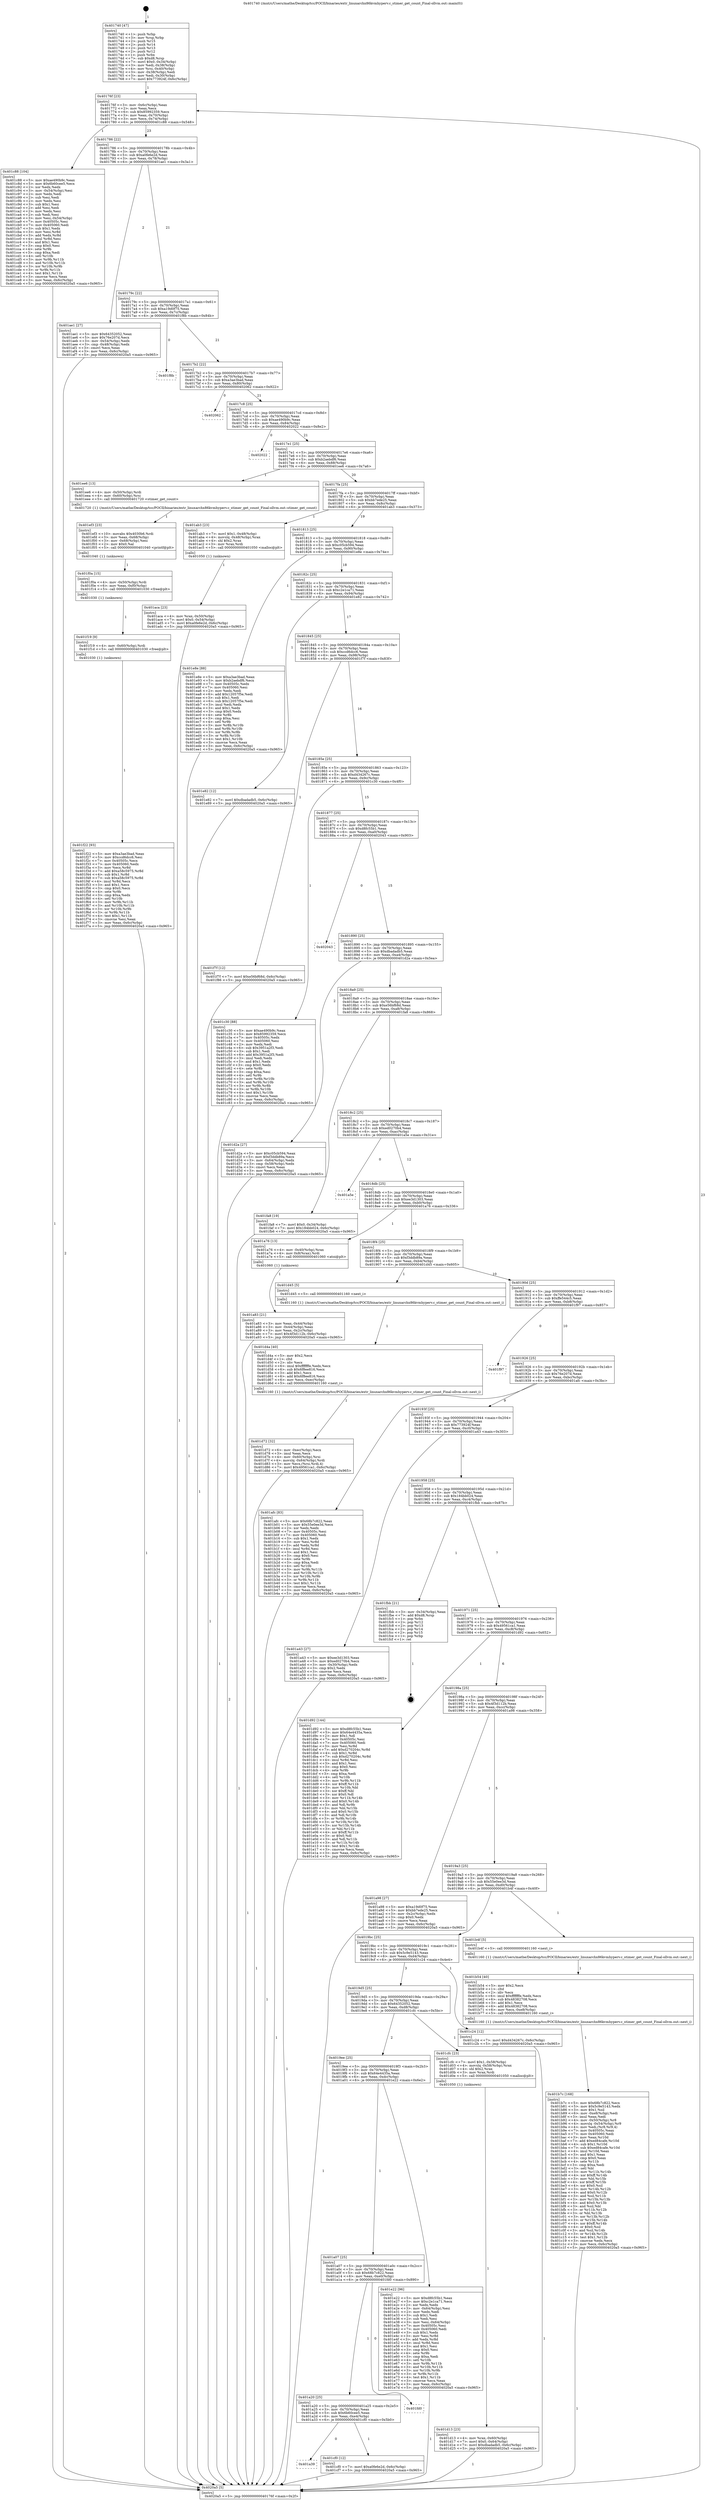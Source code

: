 digraph "0x401740" {
  label = "0x401740 (/mnt/c/Users/mathe/Desktop/tcc/POCII/binaries/extr_linuxarchx86kvmhyperv.c_stimer_get_count_Final-ollvm.out::main(0))"
  labelloc = "t"
  node[shape=record]

  Entry [label="",width=0.3,height=0.3,shape=circle,fillcolor=black,style=filled]
  "0x40176f" [label="{
     0x40176f [23]\l
     | [instrs]\l
     &nbsp;&nbsp;0x40176f \<+3\>: mov -0x6c(%rbp),%eax\l
     &nbsp;&nbsp;0x401772 \<+2\>: mov %eax,%ecx\l
     &nbsp;&nbsp;0x401774 \<+6\>: sub $0x85992359,%ecx\l
     &nbsp;&nbsp;0x40177a \<+3\>: mov %eax,-0x70(%rbp)\l
     &nbsp;&nbsp;0x40177d \<+3\>: mov %ecx,-0x74(%rbp)\l
     &nbsp;&nbsp;0x401780 \<+6\>: je 0000000000401c88 \<main+0x548\>\l
  }"]
  "0x401c88" [label="{
     0x401c88 [104]\l
     | [instrs]\l
     &nbsp;&nbsp;0x401c88 \<+5\>: mov $0xae490b9c,%eax\l
     &nbsp;&nbsp;0x401c8d \<+5\>: mov $0x6b60cee5,%ecx\l
     &nbsp;&nbsp;0x401c92 \<+2\>: xor %edx,%edx\l
     &nbsp;&nbsp;0x401c94 \<+3\>: mov -0x54(%rbp),%esi\l
     &nbsp;&nbsp;0x401c97 \<+2\>: mov %edx,%edi\l
     &nbsp;&nbsp;0x401c99 \<+2\>: sub %esi,%edi\l
     &nbsp;&nbsp;0x401c9b \<+2\>: mov %edx,%esi\l
     &nbsp;&nbsp;0x401c9d \<+3\>: sub $0x1,%esi\l
     &nbsp;&nbsp;0x401ca0 \<+2\>: add %esi,%edi\l
     &nbsp;&nbsp;0x401ca2 \<+2\>: mov %edx,%esi\l
     &nbsp;&nbsp;0x401ca4 \<+2\>: sub %edi,%esi\l
     &nbsp;&nbsp;0x401ca6 \<+3\>: mov %esi,-0x54(%rbp)\l
     &nbsp;&nbsp;0x401ca9 \<+7\>: mov 0x40505c,%esi\l
     &nbsp;&nbsp;0x401cb0 \<+7\>: mov 0x405060,%edi\l
     &nbsp;&nbsp;0x401cb7 \<+3\>: sub $0x1,%edx\l
     &nbsp;&nbsp;0x401cba \<+3\>: mov %esi,%r8d\l
     &nbsp;&nbsp;0x401cbd \<+3\>: add %edx,%r8d\l
     &nbsp;&nbsp;0x401cc0 \<+4\>: imul %r8d,%esi\l
     &nbsp;&nbsp;0x401cc4 \<+3\>: and $0x1,%esi\l
     &nbsp;&nbsp;0x401cc7 \<+3\>: cmp $0x0,%esi\l
     &nbsp;&nbsp;0x401cca \<+4\>: sete %r9b\l
     &nbsp;&nbsp;0x401cce \<+3\>: cmp $0xa,%edi\l
     &nbsp;&nbsp;0x401cd1 \<+4\>: setl %r10b\l
     &nbsp;&nbsp;0x401cd5 \<+3\>: mov %r9b,%r11b\l
     &nbsp;&nbsp;0x401cd8 \<+3\>: and %r10b,%r11b\l
     &nbsp;&nbsp;0x401cdb \<+3\>: xor %r10b,%r9b\l
     &nbsp;&nbsp;0x401cde \<+3\>: or %r9b,%r11b\l
     &nbsp;&nbsp;0x401ce1 \<+4\>: test $0x1,%r11b\l
     &nbsp;&nbsp;0x401ce5 \<+3\>: cmovne %ecx,%eax\l
     &nbsp;&nbsp;0x401ce8 \<+3\>: mov %eax,-0x6c(%rbp)\l
     &nbsp;&nbsp;0x401ceb \<+5\>: jmp 00000000004020a5 \<main+0x965\>\l
  }"]
  "0x401786" [label="{
     0x401786 [22]\l
     | [instrs]\l
     &nbsp;&nbsp;0x401786 \<+5\>: jmp 000000000040178b \<main+0x4b\>\l
     &nbsp;&nbsp;0x40178b \<+3\>: mov -0x70(%rbp),%eax\l
     &nbsp;&nbsp;0x40178e \<+5\>: sub $0xa0fe6e2d,%eax\l
     &nbsp;&nbsp;0x401793 \<+3\>: mov %eax,-0x78(%rbp)\l
     &nbsp;&nbsp;0x401796 \<+6\>: je 0000000000401ae1 \<main+0x3a1\>\l
  }"]
  Exit [label="",width=0.3,height=0.3,shape=circle,fillcolor=black,style=filled,peripheries=2]
  "0x401ae1" [label="{
     0x401ae1 [27]\l
     | [instrs]\l
     &nbsp;&nbsp;0x401ae1 \<+5\>: mov $0x64352052,%eax\l
     &nbsp;&nbsp;0x401ae6 \<+5\>: mov $0x76e207d,%ecx\l
     &nbsp;&nbsp;0x401aeb \<+3\>: mov -0x54(%rbp),%edx\l
     &nbsp;&nbsp;0x401aee \<+3\>: cmp -0x48(%rbp),%edx\l
     &nbsp;&nbsp;0x401af1 \<+3\>: cmovl %ecx,%eax\l
     &nbsp;&nbsp;0x401af4 \<+3\>: mov %eax,-0x6c(%rbp)\l
     &nbsp;&nbsp;0x401af7 \<+5\>: jmp 00000000004020a5 \<main+0x965\>\l
  }"]
  "0x40179c" [label="{
     0x40179c [22]\l
     | [instrs]\l
     &nbsp;&nbsp;0x40179c \<+5\>: jmp 00000000004017a1 \<main+0x61\>\l
     &nbsp;&nbsp;0x4017a1 \<+3\>: mov -0x70(%rbp),%eax\l
     &nbsp;&nbsp;0x4017a4 \<+5\>: sub $0xa19d0f75,%eax\l
     &nbsp;&nbsp;0x4017a9 \<+3\>: mov %eax,-0x7c(%rbp)\l
     &nbsp;&nbsp;0x4017ac \<+6\>: je 0000000000401f8b \<main+0x84b\>\l
  }"]
  "0x401f22" [label="{
     0x401f22 [93]\l
     | [instrs]\l
     &nbsp;&nbsp;0x401f22 \<+5\>: mov $0xa3ae3bad,%eax\l
     &nbsp;&nbsp;0x401f27 \<+5\>: mov $0xccd6dcc6,%esi\l
     &nbsp;&nbsp;0x401f2c \<+7\>: mov 0x40505c,%ecx\l
     &nbsp;&nbsp;0x401f33 \<+7\>: mov 0x405060,%edx\l
     &nbsp;&nbsp;0x401f3a \<+3\>: mov %ecx,%r8d\l
     &nbsp;&nbsp;0x401f3d \<+7\>: add $0xa58c5975,%r8d\l
     &nbsp;&nbsp;0x401f44 \<+4\>: sub $0x1,%r8d\l
     &nbsp;&nbsp;0x401f48 \<+7\>: sub $0xa58c5975,%r8d\l
     &nbsp;&nbsp;0x401f4f \<+4\>: imul %r8d,%ecx\l
     &nbsp;&nbsp;0x401f53 \<+3\>: and $0x1,%ecx\l
     &nbsp;&nbsp;0x401f56 \<+3\>: cmp $0x0,%ecx\l
     &nbsp;&nbsp;0x401f59 \<+4\>: sete %r9b\l
     &nbsp;&nbsp;0x401f5d \<+3\>: cmp $0xa,%edx\l
     &nbsp;&nbsp;0x401f60 \<+4\>: setl %r10b\l
     &nbsp;&nbsp;0x401f64 \<+3\>: mov %r9b,%r11b\l
     &nbsp;&nbsp;0x401f67 \<+3\>: and %r10b,%r11b\l
     &nbsp;&nbsp;0x401f6a \<+3\>: xor %r10b,%r9b\l
     &nbsp;&nbsp;0x401f6d \<+3\>: or %r9b,%r11b\l
     &nbsp;&nbsp;0x401f70 \<+4\>: test $0x1,%r11b\l
     &nbsp;&nbsp;0x401f74 \<+3\>: cmovne %esi,%eax\l
     &nbsp;&nbsp;0x401f77 \<+3\>: mov %eax,-0x6c(%rbp)\l
     &nbsp;&nbsp;0x401f7a \<+5\>: jmp 00000000004020a5 \<main+0x965\>\l
  }"]
  "0x401f8b" [label="{
     0x401f8b\l
  }", style=dashed]
  "0x4017b2" [label="{
     0x4017b2 [22]\l
     | [instrs]\l
     &nbsp;&nbsp;0x4017b2 \<+5\>: jmp 00000000004017b7 \<main+0x77\>\l
     &nbsp;&nbsp;0x4017b7 \<+3\>: mov -0x70(%rbp),%eax\l
     &nbsp;&nbsp;0x4017ba \<+5\>: sub $0xa3ae3bad,%eax\l
     &nbsp;&nbsp;0x4017bf \<+3\>: mov %eax,-0x80(%rbp)\l
     &nbsp;&nbsp;0x4017c2 \<+6\>: je 0000000000402062 \<main+0x922\>\l
  }"]
  "0x401f19" [label="{
     0x401f19 [9]\l
     | [instrs]\l
     &nbsp;&nbsp;0x401f19 \<+4\>: mov -0x60(%rbp),%rdi\l
     &nbsp;&nbsp;0x401f1d \<+5\>: call 0000000000401030 \<free@plt\>\l
     | [calls]\l
     &nbsp;&nbsp;0x401030 \{1\} (unknown)\l
  }"]
  "0x402062" [label="{
     0x402062\l
  }", style=dashed]
  "0x4017c8" [label="{
     0x4017c8 [25]\l
     | [instrs]\l
     &nbsp;&nbsp;0x4017c8 \<+5\>: jmp 00000000004017cd \<main+0x8d\>\l
     &nbsp;&nbsp;0x4017cd \<+3\>: mov -0x70(%rbp),%eax\l
     &nbsp;&nbsp;0x4017d0 \<+5\>: sub $0xae490b9c,%eax\l
     &nbsp;&nbsp;0x4017d5 \<+6\>: mov %eax,-0x84(%rbp)\l
     &nbsp;&nbsp;0x4017db \<+6\>: je 0000000000402022 \<main+0x8e2\>\l
  }"]
  "0x401f0a" [label="{
     0x401f0a [15]\l
     | [instrs]\l
     &nbsp;&nbsp;0x401f0a \<+4\>: mov -0x50(%rbp),%rdi\l
     &nbsp;&nbsp;0x401f0e \<+6\>: mov %eax,-0xf0(%rbp)\l
     &nbsp;&nbsp;0x401f14 \<+5\>: call 0000000000401030 \<free@plt\>\l
     | [calls]\l
     &nbsp;&nbsp;0x401030 \{1\} (unknown)\l
  }"]
  "0x402022" [label="{
     0x402022\l
  }", style=dashed]
  "0x4017e1" [label="{
     0x4017e1 [25]\l
     | [instrs]\l
     &nbsp;&nbsp;0x4017e1 \<+5\>: jmp 00000000004017e6 \<main+0xa6\>\l
     &nbsp;&nbsp;0x4017e6 \<+3\>: mov -0x70(%rbp),%eax\l
     &nbsp;&nbsp;0x4017e9 \<+5\>: sub $0xb2aebdf6,%eax\l
     &nbsp;&nbsp;0x4017ee \<+6\>: mov %eax,-0x88(%rbp)\l
     &nbsp;&nbsp;0x4017f4 \<+6\>: je 0000000000401ee6 \<main+0x7a6\>\l
  }"]
  "0x401ef3" [label="{
     0x401ef3 [23]\l
     | [instrs]\l
     &nbsp;&nbsp;0x401ef3 \<+10\>: movabs $0x4030b6,%rdi\l
     &nbsp;&nbsp;0x401efd \<+3\>: mov %eax,-0x68(%rbp)\l
     &nbsp;&nbsp;0x401f00 \<+3\>: mov -0x68(%rbp),%esi\l
     &nbsp;&nbsp;0x401f03 \<+2\>: mov $0x0,%al\l
     &nbsp;&nbsp;0x401f05 \<+5\>: call 0000000000401040 \<printf@plt\>\l
     | [calls]\l
     &nbsp;&nbsp;0x401040 \{1\} (unknown)\l
  }"]
  "0x401ee6" [label="{
     0x401ee6 [13]\l
     | [instrs]\l
     &nbsp;&nbsp;0x401ee6 \<+4\>: mov -0x50(%rbp),%rdi\l
     &nbsp;&nbsp;0x401eea \<+4\>: mov -0x60(%rbp),%rsi\l
     &nbsp;&nbsp;0x401eee \<+5\>: call 0000000000401720 \<stimer_get_count\>\l
     | [calls]\l
     &nbsp;&nbsp;0x401720 \{1\} (/mnt/c/Users/mathe/Desktop/tcc/POCII/binaries/extr_linuxarchx86kvmhyperv.c_stimer_get_count_Final-ollvm.out::stimer_get_count)\l
  }"]
  "0x4017fa" [label="{
     0x4017fa [25]\l
     | [instrs]\l
     &nbsp;&nbsp;0x4017fa \<+5\>: jmp 00000000004017ff \<main+0xbf\>\l
     &nbsp;&nbsp;0x4017ff \<+3\>: mov -0x70(%rbp),%eax\l
     &nbsp;&nbsp;0x401802 \<+5\>: sub $0xbb7ede25,%eax\l
     &nbsp;&nbsp;0x401807 \<+6\>: mov %eax,-0x8c(%rbp)\l
     &nbsp;&nbsp;0x40180d \<+6\>: je 0000000000401ab3 \<main+0x373\>\l
  }"]
  "0x401d72" [label="{
     0x401d72 [32]\l
     | [instrs]\l
     &nbsp;&nbsp;0x401d72 \<+6\>: mov -0xec(%rbp),%ecx\l
     &nbsp;&nbsp;0x401d78 \<+3\>: imul %eax,%ecx\l
     &nbsp;&nbsp;0x401d7b \<+4\>: mov -0x60(%rbp),%rsi\l
     &nbsp;&nbsp;0x401d7f \<+4\>: movslq -0x64(%rbp),%rdi\l
     &nbsp;&nbsp;0x401d83 \<+3\>: mov %ecx,(%rsi,%rdi,4)\l
     &nbsp;&nbsp;0x401d86 \<+7\>: movl $0x49561ca1,-0x6c(%rbp)\l
     &nbsp;&nbsp;0x401d8d \<+5\>: jmp 00000000004020a5 \<main+0x965\>\l
  }"]
  "0x401ab3" [label="{
     0x401ab3 [23]\l
     | [instrs]\l
     &nbsp;&nbsp;0x401ab3 \<+7\>: movl $0x1,-0x48(%rbp)\l
     &nbsp;&nbsp;0x401aba \<+4\>: movslq -0x48(%rbp),%rax\l
     &nbsp;&nbsp;0x401abe \<+4\>: shl $0x2,%rax\l
     &nbsp;&nbsp;0x401ac2 \<+3\>: mov %rax,%rdi\l
     &nbsp;&nbsp;0x401ac5 \<+5\>: call 0000000000401050 \<malloc@plt\>\l
     | [calls]\l
     &nbsp;&nbsp;0x401050 \{1\} (unknown)\l
  }"]
  "0x401813" [label="{
     0x401813 [25]\l
     | [instrs]\l
     &nbsp;&nbsp;0x401813 \<+5\>: jmp 0000000000401818 \<main+0xd8\>\l
     &nbsp;&nbsp;0x401818 \<+3\>: mov -0x70(%rbp),%eax\l
     &nbsp;&nbsp;0x40181b \<+5\>: sub $0xc05cb594,%eax\l
     &nbsp;&nbsp;0x401820 \<+6\>: mov %eax,-0x90(%rbp)\l
     &nbsp;&nbsp;0x401826 \<+6\>: je 0000000000401e8e \<main+0x74e\>\l
  }"]
  "0x401d4a" [label="{
     0x401d4a [40]\l
     | [instrs]\l
     &nbsp;&nbsp;0x401d4a \<+5\>: mov $0x2,%ecx\l
     &nbsp;&nbsp;0x401d4f \<+1\>: cltd\l
     &nbsp;&nbsp;0x401d50 \<+2\>: idiv %ecx\l
     &nbsp;&nbsp;0x401d52 \<+6\>: imul $0xfffffffe,%edx,%ecx\l
     &nbsp;&nbsp;0x401d58 \<+6\>: sub $0x6f8ee816,%ecx\l
     &nbsp;&nbsp;0x401d5e \<+3\>: add $0x1,%ecx\l
     &nbsp;&nbsp;0x401d61 \<+6\>: add $0x6f8ee816,%ecx\l
     &nbsp;&nbsp;0x401d67 \<+6\>: mov %ecx,-0xec(%rbp)\l
     &nbsp;&nbsp;0x401d6d \<+5\>: call 0000000000401160 \<next_i\>\l
     | [calls]\l
     &nbsp;&nbsp;0x401160 \{1\} (/mnt/c/Users/mathe/Desktop/tcc/POCII/binaries/extr_linuxarchx86kvmhyperv.c_stimer_get_count_Final-ollvm.out::next_i)\l
  }"]
  "0x401e8e" [label="{
     0x401e8e [88]\l
     | [instrs]\l
     &nbsp;&nbsp;0x401e8e \<+5\>: mov $0xa3ae3bad,%eax\l
     &nbsp;&nbsp;0x401e93 \<+5\>: mov $0xb2aebdf6,%ecx\l
     &nbsp;&nbsp;0x401e98 \<+7\>: mov 0x40505c,%edx\l
     &nbsp;&nbsp;0x401e9f \<+7\>: mov 0x405060,%esi\l
     &nbsp;&nbsp;0x401ea6 \<+2\>: mov %edx,%edi\l
     &nbsp;&nbsp;0x401ea8 \<+6\>: add $0x12057f5e,%edi\l
     &nbsp;&nbsp;0x401eae \<+3\>: sub $0x1,%edi\l
     &nbsp;&nbsp;0x401eb1 \<+6\>: sub $0x12057f5e,%edi\l
     &nbsp;&nbsp;0x401eb7 \<+3\>: imul %edi,%edx\l
     &nbsp;&nbsp;0x401eba \<+3\>: and $0x1,%edx\l
     &nbsp;&nbsp;0x401ebd \<+3\>: cmp $0x0,%edx\l
     &nbsp;&nbsp;0x401ec0 \<+4\>: sete %r8b\l
     &nbsp;&nbsp;0x401ec4 \<+3\>: cmp $0xa,%esi\l
     &nbsp;&nbsp;0x401ec7 \<+4\>: setl %r9b\l
     &nbsp;&nbsp;0x401ecb \<+3\>: mov %r8b,%r10b\l
     &nbsp;&nbsp;0x401ece \<+3\>: and %r9b,%r10b\l
     &nbsp;&nbsp;0x401ed1 \<+3\>: xor %r9b,%r8b\l
     &nbsp;&nbsp;0x401ed4 \<+3\>: or %r8b,%r10b\l
     &nbsp;&nbsp;0x401ed7 \<+4\>: test $0x1,%r10b\l
     &nbsp;&nbsp;0x401edb \<+3\>: cmovne %ecx,%eax\l
     &nbsp;&nbsp;0x401ede \<+3\>: mov %eax,-0x6c(%rbp)\l
     &nbsp;&nbsp;0x401ee1 \<+5\>: jmp 00000000004020a5 \<main+0x965\>\l
  }"]
  "0x40182c" [label="{
     0x40182c [25]\l
     | [instrs]\l
     &nbsp;&nbsp;0x40182c \<+5\>: jmp 0000000000401831 \<main+0xf1\>\l
     &nbsp;&nbsp;0x401831 \<+3\>: mov -0x70(%rbp),%eax\l
     &nbsp;&nbsp;0x401834 \<+5\>: sub $0xc2e1ca71,%eax\l
     &nbsp;&nbsp;0x401839 \<+6\>: mov %eax,-0x94(%rbp)\l
     &nbsp;&nbsp;0x40183f \<+6\>: je 0000000000401e82 \<main+0x742\>\l
  }"]
  "0x401d13" [label="{
     0x401d13 [23]\l
     | [instrs]\l
     &nbsp;&nbsp;0x401d13 \<+4\>: mov %rax,-0x60(%rbp)\l
     &nbsp;&nbsp;0x401d17 \<+7\>: movl $0x0,-0x64(%rbp)\l
     &nbsp;&nbsp;0x401d1e \<+7\>: movl $0xdbadadb5,-0x6c(%rbp)\l
     &nbsp;&nbsp;0x401d25 \<+5\>: jmp 00000000004020a5 \<main+0x965\>\l
  }"]
  "0x401e82" [label="{
     0x401e82 [12]\l
     | [instrs]\l
     &nbsp;&nbsp;0x401e82 \<+7\>: movl $0xdbadadb5,-0x6c(%rbp)\l
     &nbsp;&nbsp;0x401e89 \<+5\>: jmp 00000000004020a5 \<main+0x965\>\l
  }"]
  "0x401845" [label="{
     0x401845 [25]\l
     | [instrs]\l
     &nbsp;&nbsp;0x401845 \<+5\>: jmp 000000000040184a \<main+0x10a\>\l
     &nbsp;&nbsp;0x40184a \<+3\>: mov -0x70(%rbp),%eax\l
     &nbsp;&nbsp;0x40184d \<+5\>: sub $0xccd6dcc6,%eax\l
     &nbsp;&nbsp;0x401852 \<+6\>: mov %eax,-0x98(%rbp)\l
     &nbsp;&nbsp;0x401858 \<+6\>: je 0000000000401f7f \<main+0x83f\>\l
  }"]
  "0x401a39" [label="{
     0x401a39\l
  }", style=dashed]
  "0x401f7f" [label="{
     0x401f7f [12]\l
     | [instrs]\l
     &nbsp;&nbsp;0x401f7f \<+7\>: movl $0xe56bf68d,-0x6c(%rbp)\l
     &nbsp;&nbsp;0x401f86 \<+5\>: jmp 00000000004020a5 \<main+0x965\>\l
  }"]
  "0x40185e" [label="{
     0x40185e [25]\l
     | [instrs]\l
     &nbsp;&nbsp;0x40185e \<+5\>: jmp 0000000000401863 \<main+0x123\>\l
     &nbsp;&nbsp;0x401863 \<+3\>: mov -0x70(%rbp),%eax\l
     &nbsp;&nbsp;0x401866 \<+5\>: sub $0xd434267c,%eax\l
     &nbsp;&nbsp;0x40186b \<+6\>: mov %eax,-0x9c(%rbp)\l
     &nbsp;&nbsp;0x401871 \<+6\>: je 0000000000401c30 \<main+0x4f0\>\l
  }"]
  "0x401cf0" [label="{
     0x401cf0 [12]\l
     | [instrs]\l
     &nbsp;&nbsp;0x401cf0 \<+7\>: movl $0xa0fe6e2d,-0x6c(%rbp)\l
     &nbsp;&nbsp;0x401cf7 \<+5\>: jmp 00000000004020a5 \<main+0x965\>\l
  }"]
  "0x401c30" [label="{
     0x401c30 [88]\l
     | [instrs]\l
     &nbsp;&nbsp;0x401c30 \<+5\>: mov $0xae490b9c,%eax\l
     &nbsp;&nbsp;0x401c35 \<+5\>: mov $0x85992359,%ecx\l
     &nbsp;&nbsp;0x401c3a \<+7\>: mov 0x40505c,%edx\l
     &nbsp;&nbsp;0x401c41 \<+7\>: mov 0x405060,%esi\l
     &nbsp;&nbsp;0x401c48 \<+2\>: mov %edx,%edi\l
     &nbsp;&nbsp;0x401c4a \<+6\>: sub $0x3951a2f3,%edi\l
     &nbsp;&nbsp;0x401c50 \<+3\>: sub $0x1,%edi\l
     &nbsp;&nbsp;0x401c53 \<+6\>: add $0x3951a2f3,%edi\l
     &nbsp;&nbsp;0x401c59 \<+3\>: imul %edi,%edx\l
     &nbsp;&nbsp;0x401c5c \<+3\>: and $0x1,%edx\l
     &nbsp;&nbsp;0x401c5f \<+3\>: cmp $0x0,%edx\l
     &nbsp;&nbsp;0x401c62 \<+4\>: sete %r8b\l
     &nbsp;&nbsp;0x401c66 \<+3\>: cmp $0xa,%esi\l
     &nbsp;&nbsp;0x401c69 \<+4\>: setl %r9b\l
     &nbsp;&nbsp;0x401c6d \<+3\>: mov %r8b,%r10b\l
     &nbsp;&nbsp;0x401c70 \<+3\>: and %r9b,%r10b\l
     &nbsp;&nbsp;0x401c73 \<+3\>: xor %r9b,%r8b\l
     &nbsp;&nbsp;0x401c76 \<+3\>: or %r8b,%r10b\l
     &nbsp;&nbsp;0x401c79 \<+4\>: test $0x1,%r10b\l
     &nbsp;&nbsp;0x401c7d \<+3\>: cmovne %ecx,%eax\l
     &nbsp;&nbsp;0x401c80 \<+3\>: mov %eax,-0x6c(%rbp)\l
     &nbsp;&nbsp;0x401c83 \<+5\>: jmp 00000000004020a5 \<main+0x965\>\l
  }"]
  "0x401877" [label="{
     0x401877 [25]\l
     | [instrs]\l
     &nbsp;&nbsp;0x401877 \<+5\>: jmp 000000000040187c \<main+0x13c\>\l
     &nbsp;&nbsp;0x40187c \<+3\>: mov -0x70(%rbp),%eax\l
     &nbsp;&nbsp;0x40187f \<+5\>: sub $0xd8fc55b1,%eax\l
     &nbsp;&nbsp;0x401884 \<+6\>: mov %eax,-0xa0(%rbp)\l
     &nbsp;&nbsp;0x40188a \<+6\>: je 0000000000402043 \<main+0x903\>\l
  }"]
  "0x401a20" [label="{
     0x401a20 [25]\l
     | [instrs]\l
     &nbsp;&nbsp;0x401a20 \<+5\>: jmp 0000000000401a25 \<main+0x2e5\>\l
     &nbsp;&nbsp;0x401a25 \<+3\>: mov -0x70(%rbp),%eax\l
     &nbsp;&nbsp;0x401a28 \<+5\>: sub $0x6b60cee5,%eax\l
     &nbsp;&nbsp;0x401a2d \<+6\>: mov %eax,-0xe4(%rbp)\l
     &nbsp;&nbsp;0x401a33 \<+6\>: je 0000000000401cf0 \<main+0x5b0\>\l
  }"]
  "0x402043" [label="{
     0x402043\l
  }", style=dashed]
  "0x401890" [label="{
     0x401890 [25]\l
     | [instrs]\l
     &nbsp;&nbsp;0x401890 \<+5\>: jmp 0000000000401895 \<main+0x155\>\l
     &nbsp;&nbsp;0x401895 \<+3\>: mov -0x70(%rbp),%eax\l
     &nbsp;&nbsp;0x401898 \<+5\>: sub $0xdbadadb5,%eax\l
     &nbsp;&nbsp;0x40189d \<+6\>: mov %eax,-0xa4(%rbp)\l
     &nbsp;&nbsp;0x4018a3 \<+6\>: je 0000000000401d2a \<main+0x5ea\>\l
  }"]
  "0x401fd0" [label="{
     0x401fd0\l
  }", style=dashed]
  "0x401d2a" [label="{
     0x401d2a [27]\l
     | [instrs]\l
     &nbsp;&nbsp;0x401d2a \<+5\>: mov $0xc05cb594,%eax\l
     &nbsp;&nbsp;0x401d2f \<+5\>: mov $0xf3ddb89a,%ecx\l
     &nbsp;&nbsp;0x401d34 \<+3\>: mov -0x64(%rbp),%edx\l
     &nbsp;&nbsp;0x401d37 \<+3\>: cmp -0x58(%rbp),%edx\l
     &nbsp;&nbsp;0x401d3a \<+3\>: cmovl %ecx,%eax\l
     &nbsp;&nbsp;0x401d3d \<+3\>: mov %eax,-0x6c(%rbp)\l
     &nbsp;&nbsp;0x401d40 \<+5\>: jmp 00000000004020a5 \<main+0x965\>\l
  }"]
  "0x4018a9" [label="{
     0x4018a9 [25]\l
     | [instrs]\l
     &nbsp;&nbsp;0x4018a9 \<+5\>: jmp 00000000004018ae \<main+0x16e\>\l
     &nbsp;&nbsp;0x4018ae \<+3\>: mov -0x70(%rbp),%eax\l
     &nbsp;&nbsp;0x4018b1 \<+5\>: sub $0xe56bf68d,%eax\l
     &nbsp;&nbsp;0x4018b6 \<+6\>: mov %eax,-0xa8(%rbp)\l
     &nbsp;&nbsp;0x4018bc \<+6\>: je 0000000000401fa8 \<main+0x868\>\l
  }"]
  "0x401a07" [label="{
     0x401a07 [25]\l
     | [instrs]\l
     &nbsp;&nbsp;0x401a07 \<+5\>: jmp 0000000000401a0c \<main+0x2cc\>\l
     &nbsp;&nbsp;0x401a0c \<+3\>: mov -0x70(%rbp),%eax\l
     &nbsp;&nbsp;0x401a0f \<+5\>: sub $0x68b7c822,%eax\l
     &nbsp;&nbsp;0x401a14 \<+6\>: mov %eax,-0xe0(%rbp)\l
     &nbsp;&nbsp;0x401a1a \<+6\>: je 0000000000401fd0 \<main+0x890\>\l
  }"]
  "0x401fa8" [label="{
     0x401fa8 [19]\l
     | [instrs]\l
     &nbsp;&nbsp;0x401fa8 \<+7\>: movl $0x0,-0x34(%rbp)\l
     &nbsp;&nbsp;0x401faf \<+7\>: movl $0x184bb024,-0x6c(%rbp)\l
     &nbsp;&nbsp;0x401fb6 \<+5\>: jmp 00000000004020a5 \<main+0x965\>\l
  }"]
  "0x4018c2" [label="{
     0x4018c2 [25]\l
     | [instrs]\l
     &nbsp;&nbsp;0x4018c2 \<+5\>: jmp 00000000004018c7 \<main+0x187\>\l
     &nbsp;&nbsp;0x4018c7 \<+3\>: mov -0x70(%rbp),%eax\l
     &nbsp;&nbsp;0x4018ca \<+5\>: sub $0xed0270b4,%eax\l
     &nbsp;&nbsp;0x4018cf \<+6\>: mov %eax,-0xac(%rbp)\l
     &nbsp;&nbsp;0x4018d5 \<+6\>: je 0000000000401a5e \<main+0x31e\>\l
  }"]
  "0x401e22" [label="{
     0x401e22 [96]\l
     | [instrs]\l
     &nbsp;&nbsp;0x401e22 \<+5\>: mov $0xd8fc55b1,%eax\l
     &nbsp;&nbsp;0x401e27 \<+5\>: mov $0xc2e1ca71,%ecx\l
     &nbsp;&nbsp;0x401e2c \<+2\>: xor %edx,%edx\l
     &nbsp;&nbsp;0x401e2e \<+3\>: mov -0x64(%rbp),%esi\l
     &nbsp;&nbsp;0x401e31 \<+2\>: mov %edx,%edi\l
     &nbsp;&nbsp;0x401e33 \<+3\>: sub $0x1,%edi\l
     &nbsp;&nbsp;0x401e36 \<+2\>: sub %edi,%esi\l
     &nbsp;&nbsp;0x401e38 \<+3\>: mov %esi,-0x64(%rbp)\l
     &nbsp;&nbsp;0x401e3b \<+7\>: mov 0x40505c,%esi\l
     &nbsp;&nbsp;0x401e42 \<+7\>: mov 0x405060,%edi\l
     &nbsp;&nbsp;0x401e49 \<+3\>: sub $0x1,%edx\l
     &nbsp;&nbsp;0x401e4c \<+3\>: mov %esi,%r8d\l
     &nbsp;&nbsp;0x401e4f \<+3\>: add %edx,%r8d\l
     &nbsp;&nbsp;0x401e52 \<+4\>: imul %r8d,%esi\l
     &nbsp;&nbsp;0x401e56 \<+3\>: and $0x1,%esi\l
     &nbsp;&nbsp;0x401e59 \<+3\>: cmp $0x0,%esi\l
     &nbsp;&nbsp;0x401e5c \<+4\>: sete %r9b\l
     &nbsp;&nbsp;0x401e60 \<+3\>: cmp $0xa,%edi\l
     &nbsp;&nbsp;0x401e63 \<+4\>: setl %r10b\l
     &nbsp;&nbsp;0x401e67 \<+3\>: mov %r9b,%r11b\l
     &nbsp;&nbsp;0x401e6a \<+3\>: and %r10b,%r11b\l
     &nbsp;&nbsp;0x401e6d \<+3\>: xor %r10b,%r9b\l
     &nbsp;&nbsp;0x401e70 \<+3\>: or %r9b,%r11b\l
     &nbsp;&nbsp;0x401e73 \<+4\>: test $0x1,%r11b\l
     &nbsp;&nbsp;0x401e77 \<+3\>: cmovne %ecx,%eax\l
     &nbsp;&nbsp;0x401e7a \<+3\>: mov %eax,-0x6c(%rbp)\l
     &nbsp;&nbsp;0x401e7d \<+5\>: jmp 00000000004020a5 \<main+0x965\>\l
  }"]
  "0x401a5e" [label="{
     0x401a5e\l
  }", style=dashed]
  "0x4018db" [label="{
     0x4018db [25]\l
     | [instrs]\l
     &nbsp;&nbsp;0x4018db \<+5\>: jmp 00000000004018e0 \<main+0x1a0\>\l
     &nbsp;&nbsp;0x4018e0 \<+3\>: mov -0x70(%rbp),%eax\l
     &nbsp;&nbsp;0x4018e3 \<+5\>: sub $0xee3d1303,%eax\l
     &nbsp;&nbsp;0x4018e8 \<+6\>: mov %eax,-0xb0(%rbp)\l
     &nbsp;&nbsp;0x4018ee \<+6\>: je 0000000000401a76 \<main+0x336\>\l
  }"]
  "0x4019ee" [label="{
     0x4019ee [25]\l
     | [instrs]\l
     &nbsp;&nbsp;0x4019ee \<+5\>: jmp 00000000004019f3 \<main+0x2b3\>\l
     &nbsp;&nbsp;0x4019f3 \<+3\>: mov -0x70(%rbp),%eax\l
     &nbsp;&nbsp;0x4019f6 \<+5\>: sub $0x64e4435a,%eax\l
     &nbsp;&nbsp;0x4019fb \<+6\>: mov %eax,-0xdc(%rbp)\l
     &nbsp;&nbsp;0x401a01 \<+6\>: je 0000000000401e22 \<main+0x6e2\>\l
  }"]
  "0x401a76" [label="{
     0x401a76 [13]\l
     | [instrs]\l
     &nbsp;&nbsp;0x401a76 \<+4\>: mov -0x40(%rbp),%rax\l
     &nbsp;&nbsp;0x401a7a \<+4\>: mov 0x8(%rax),%rdi\l
     &nbsp;&nbsp;0x401a7e \<+5\>: call 0000000000401060 \<atoi@plt\>\l
     | [calls]\l
     &nbsp;&nbsp;0x401060 \{1\} (unknown)\l
  }"]
  "0x4018f4" [label="{
     0x4018f4 [25]\l
     | [instrs]\l
     &nbsp;&nbsp;0x4018f4 \<+5\>: jmp 00000000004018f9 \<main+0x1b9\>\l
     &nbsp;&nbsp;0x4018f9 \<+3\>: mov -0x70(%rbp),%eax\l
     &nbsp;&nbsp;0x4018fc \<+5\>: sub $0xf3ddb89a,%eax\l
     &nbsp;&nbsp;0x401901 \<+6\>: mov %eax,-0xb4(%rbp)\l
     &nbsp;&nbsp;0x401907 \<+6\>: je 0000000000401d45 \<main+0x605\>\l
  }"]
  "0x401cfc" [label="{
     0x401cfc [23]\l
     | [instrs]\l
     &nbsp;&nbsp;0x401cfc \<+7\>: movl $0x1,-0x58(%rbp)\l
     &nbsp;&nbsp;0x401d03 \<+4\>: movslq -0x58(%rbp),%rax\l
     &nbsp;&nbsp;0x401d07 \<+4\>: shl $0x2,%rax\l
     &nbsp;&nbsp;0x401d0b \<+3\>: mov %rax,%rdi\l
     &nbsp;&nbsp;0x401d0e \<+5\>: call 0000000000401050 \<malloc@plt\>\l
     | [calls]\l
     &nbsp;&nbsp;0x401050 \{1\} (unknown)\l
  }"]
  "0x401d45" [label="{
     0x401d45 [5]\l
     | [instrs]\l
     &nbsp;&nbsp;0x401d45 \<+5\>: call 0000000000401160 \<next_i\>\l
     | [calls]\l
     &nbsp;&nbsp;0x401160 \{1\} (/mnt/c/Users/mathe/Desktop/tcc/POCII/binaries/extr_linuxarchx86kvmhyperv.c_stimer_get_count_Final-ollvm.out::next_i)\l
  }"]
  "0x40190d" [label="{
     0x40190d [25]\l
     | [instrs]\l
     &nbsp;&nbsp;0x40190d \<+5\>: jmp 0000000000401912 \<main+0x1d2\>\l
     &nbsp;&nbsp;0x401912 \<+3\>: mov -0x70(%rbp),%eax\l
     &nbsp;&nbsp;0x401915 \<+5\>: sub $0xffe544c5,%eax\l
     &nbsp;&nbsp;0x40191a \<+6\>: mov %eax,-0xb8(%rbp)\l
     &nbsp;&nbsp;0x401920 \<+6\>: je 0000000000401f97 \<main+0x857\>\l
  }"]
  "0x4019d5" [label="{
     0x4019d5 [25]\l
     | [instrs]\l
     &nbsp;&nbsp;0x4019d5 \<+5\>: jmp 00000000004019da \<main+0x29a\>\l
     &nbsp;&nbsp;0x4019da \<+3\>: mov -0x70(%rbp),%eax\l
     &nbsp;&nbsp;0x4019dd \<+5\>: sub $0x64352052,%eax\l
     &nbsp;&nbsp;0x4019e2 \<+6\>: mov %eax,-0xd8(%rbp)\l
     &nbsp;&nbsp;0x4019e8 \<+6\>: je 0000000000401cfc \<main+0x5bc\>\l
  }"]
  "0x401f97" [label="{
     0x401f97\l
  }", style=dashed]
  "0x401926" [label="{
     0x401926 [25]\l
     | [instrs]\l
     &nbsp;&nbsp;0x401926 \<+5\>: jmp 000000000040192b \<main+0x1eb\>\l
     &nbsp;&nbsp;0x40192b \<+3\>: mov -0x70(%rbp),%eax\l
     &nbsp;&nbsp;0x40192e \<+5\>: sub $0x76e207d,%eax\l
     &nbsp;&nbsp;0x401933 \<+6\>: mov %eax,-0xbc(%rbp)\l
     &nbsp;&nbsp;0x401939 \<+6\>: je 0000000000401afc \<main+0x3bc\>\l
  }"]
  "0x401c24" [label="{
     0x401c24 [12]\l
     | [instrs]\l
     &nbsp;&nbsp;0x401c24 \<+7\>: movl $0xd434267c,-0x6c(%rbp)\l
     &nbsp;&nbsp;0x401c2b \<+5\>: jmp 00000000004020a5 \<main+0x965\>\l
  }"]
  "0x401afc" [label="{
     0x401afc [83]\l
     | [instrs]\l
     &nbsp;&nbsp;0x401afc \<+5\>: mov $0x68b7c822,%eax\l
     &nbsp;&nbsp;0x401b01 \<+5\>: mov $0x55e0ee3d,%ecx\l
     &nbsp;&nbsp;0x401b06 \<+2\>: xor %edx,%edx\l
     &nbsp;&nbsp;0x401b08 \<+7\>: mov 0x40505c,%esi\l
     &nbsp;&nbsp;0x401b0f \<+7\>: mov 0x405060,%edi\l
     &nbsp;&nbsp;0x401b16 \<+3\>: sub $0x1,%edx\l
     &nbsp;&nbsp;0x401b19 \<+3\>: mov %esi,%r8d\l
     &nbsp;&nbsp;0x401b1c \<+3\>: add %edx,%r8d\l
     &nbsp;&nbsp;0x401b1f \<+4\>: imul %r8d,%esi\l
     &nbsp;&nbsp;0x401b23 \<+3\>: and $0x1,%esi\l
     &nbsp;&nbsp;0x401b26 \<+3\>: cmp $0x0,%esi\l
     &nbsp;&nbsp;0x401b29 \<+4\>: sete %r9b\l
     &nbsp;&nbsp;0x401b2d \<+3\>: cmp $0xa,%edi\l
     &nbsp;&nbsp;0x401b30 \<+4\>: setl %r10b\l
     &nbsp;&nbsp;0x401b34 \<+3\>: mov %r9b,%r11b\l
     &nbsp;&nbsp;0x401b37 \<+3\>: and %r10b,%r11b\l
     &nbsp;&nbsp;0x401b3a \<+3\>: xor %r10b,%r9b\l
     &nbsp;&nbsp;0x401b3d \<+3\>: or %r9b,%r11b\l
     &nbsp;&nbsp;0x401b40 \<+4\>: test $0x1,%r11b\l
     &nbsp;&nbsp;0x401b44 \<+3\>: cmovne %ecx,%eax\l
     &nbsp;&nbsp;0x401b47 \<+3\>: mov %eax,-0x6c(%rbp)\l
     &nbsp;&nbsp;0x401b4a \<+5\>: jmp 00000000004020a5 \<main+0x965\>\l
  }"]
  "0x40193f" [label="{
     0x40193f [25]\l
     | [instrs]\l
     &nbsp;&nbsp;0x40193f \<+5\>: jmp 0000000000401944 \<main+0x204\>\l
     &nbsp;&nbsp;0x401944 \<+3\>: mov -0x70(%rbp),%eax\l
     &nbsp;&nbsp;0x401947 \<+5\>: sub $0x773924f,%eax\l
     &nbsp;&nbsp;0x40194c \<+6\>: mov %eax,-0xc0(%rbp)\l
     &nbsp;&nbsp;0x401952 \<+6\>: je 0000000000401a43 \<main+0x303\>\l
  }"]
  "0x401b7c" [label="{
     0x401b7c [168]\l
     | [instrs]\l
     &nbsp;&nbsp;0x401b7c \<+5\>: mov $0x68b7c822,%ecx\l
     &nbsp;&nbsp;0x401b81 \<+5\>: mov $0x5c9e5143,%edx\l
     &nbsp;&nbsp;0x401b86 \<+3\>: mov $0x1,%sil\l
     &nbsp;&nbsp;0x401b89 \<+6\>: mov -0xe8(%rbp),%edi\l
     &nbsp;&nbsp;0x401b8f \<+3\>: imul %eax,%edi\l
     &nbsp;&nbsp;0x401b92 \<+4\>: mov -0x50(%rbp),%r8\l
     &nbsp;&nbsp;0x401b96 \<+4\>: movslq -0x54(%rbp),%r9\l
     &nbsp;&nbsp;0x401b9a \<+4\>: mov %edi,(%r8,%r9,4)\l
     &nbsp;&nbsp;0x401b9e \<+7\>: mov 0x40505c,%eax\l
     &nbsp;&nbsp;0x401ba5 \<+7\>: mov 0x405060,%edi\l
     &nbsp;&nbsp;0x401bac \<+3\>: mov %eax,%r10d\l
     &nbsp;&nbsp;0x401baf \<+7\>: add $0xed84cafe,%r10d\l
     &nbsp;&nbsp;0x401bb6 \<+4\>: sub $0x1,%r10d\l
     &nbsp;&nbsp;0x401bba \<+7\>: sub $0xed84cafe,%r10d\l
     &nbsp;&nbsp;0x401bc1 \<+4\>: imul %r10d,%eax\l
     &nbsp;&nbsp;0x401bc5 \<+3\>: and $0x1,%eax\l
     &nbsp;&nbsp;0x401bc8 \<+3\>: cmp $0x0,%eax\l
     &nbsp;&nbsp;0x401bcb \<+4\>: sete %r11b\l
     &nbsp;&nbsp;0x401bcf \<+3\>: cmp $0xa,%edi\l
     &nbsp;&nbsp;0x401bd2 \<+3\>: setl %bl\l
     &nbsp;&nbsp;0x401bd5 \<+3\>: mov %r11b,%r14b\l
     &nbsp;&nbsp;0x401bd8 \<+4\>: xor $0xff,%r14b\l
     &nbsp;&nbsp;0x401bdc \<+3\>: mov %bl,%r15b\l
     &nbsp;&nbsp;0x401bdf \<+4\>: xor $0xff,%r15b\l
     &nbsp;&nbsp;0x401be3 \<+4\>: xor $0x0,%sil\l
     &nbsp;&nbsp;0x401be7 \<+3\>: mov %r14b,%r12b\l
     &nbsp;&nbsp;0x401bea \<+4\>: and $0x0,%r12b\l
     &nbsp;&nbsp;0x401bee \<+3\>: and %sil,%r11b\l
     &nbsp;&nbsp;0x401bf1 \<+3\>: mov %r15b,%r13b\l
     &nbsp;&nbsp;0x401bf4 \<+4\>: and $0x0,%r13b\l
     &nbsp;&nbsp;0x401bf8 \<+3\>: and %sil,%bl\l
     &nbsp;&nbsp;0x401bfb \<+3\>: or %r11b,%r12b\l
     &nbsp;&nbsp;0x401bfe \<+3\>: or %bl,%r13b\l
     &nbsp;&nbsp;0x401c01 \<+3\>: xor %r13b,%r12b\l
     &nbsp;&nbsp;0x401c04 \<+3\>: or %r15b,%r14b\l
     &nbsp;&nbsp;0x401c07 \<+4\>: xor $0xff,%r14b\l
     &nbsp;&nbsp;0x401c0b \<+4\>: or $0x0,%sil\l
     &nbsp;&nbsp;0x401c0f \<+3\>: and %sil,%r14b\l
     &nbsp;&nbsp;0x401c12 \<+3\>: or %r14b,%r12b\l
     &nbsp;&nbsp;0x401c15 \<+4\>: test $0x1,%r12b\l
     &nbsp;&nbsp;0x401c19 \<+3\>: cmovne %edx,%ecx\l
     &nbsp;&nbsp;0x401c1c \<+3\>: mov %ecx,-0x6c(%rbp)\l
     &nbsp;&nbsp;0x401c1f \<+5\>: jmp 00000000004020a5 \<main+0x965\>\l
  }"]
  "0x401a43" [label="{
     0x401a43 [27]\l
     | [instrs]\l
     &nbsp;&nbsp;0x401a43 \<+5\>: mov $0xee3d1303,%eax\l
     &nbsp;&nbsp;0x401a48 \<+5\>: mov $0xed0270b4,%ecx\l
     &nbsp;&nbsp;0x401a4d \<+3\>: mov -0x30(%rbp),%edx\l
     &nbsp;&nbsp;0x401a50 \<+3\>: cmp $0x2,%edx\l
     &nbsp;&nbsp;0x401a53 \<+3\>: cmovne %ecx,%eax\l
     &nbsp;&nbsp;0x401a56 \<+3\>: mov %eax,-0x6c(%rbp)\l
     &nbsp;&nbsp;0x401a59 \<+5\>: jmp 00000000004020a5 \<main+0x965\>\l
  }"]
  "0x401958" [label="{
     0x401958 [25]\l
     | [instrs]\l
     &nbsp;&nbsp;0x401958 \<+5\>: jmp 000000000040195d \<main+0x21d\>\l
     &nbsp;&nbsp;0x40195d \<+3\>: mov -0x70(%rbp),%eax\l
     &nbsp;&nbsp;0x401960 \<+5\>: sub $0x184bb024,%eax\l
     &nbsp;&nbsp;0x401965 \<+6\>: mov %eax,-0xc4(%rbp)\l
     &nbsp;&nbsp;0x40196b \<+6\>: je 0000000000401fbb \<main+0x87b\>\l
  }"]
  "0x4020a5" [label="{
     0x4020a5 [5]\l
     | [instrs]\l
     &nbsp;&nbsp;0x4020a5 \<+5\>: jmp 000000000040176f \<main+0x2f\>\l
  }"]
  "0x401740" [label="{
     0x401740 [47]\l
     | [instrs]\l
     &nbsp;&nbsp;0x401740 \<+1\>: push %rbp\l
     &nbsp;&nbsp;0x401741 \<+3\>: mov %rsp,%rbp\l
     &nbsp;&nbsp;0x401744 \<+2\>: push %r15\l
     &nbsp;&nbsp;0x401746 \<+2\>: push %r14\l
     &nbsp;&nbsp;0x401748 \<+2\>: push %r13\l
     &nbsp;&nbsp;0x40174a \<+2\>: push %r12\l
     &nbsp;&nbsp;0x40174c \<+1\>: push %rbx\l
     &nbsp;&nbsp;0x40174d \<+7\>: sub $0xd8,%rsp\l
     &nbsp;&nbsp;0x401754 \<+7\>: movl $0x0,-0x34(%rbp)\l
     &nbsp;&nbsp;0x40175b \<+3\>: mov %edi,-0x38(%rbp)\l
     &nbsp;&nbsp;0x40175e \<+4\>: mov %rsi,-0x40(%rbp)\l
     &nbsp;&nbsp;0x401762 \<+3\>: mov -0x38(%rbp),%edi\l
     &nbsp;&nbsp;0x401765 \<+3\>: mov %edi,-0x30(%rbp)\l
     &nbsp;&nbsp;0x401768 \<+7\>: movl $0x773924f,-0x6c(%rbp)\l
  }"]
  "0x401a83" [label="{
     0x401a83 [21]\l
     | [instrs]\l
     &nbsp;&nbsp;0x401a83 \<+3\>: mov %eax,-0x44(%rbp)\l
     &nbsp;&nbsp;0x401a86 \<+3\>: mov -0x44(%rbp),%eax\l
     &nbsp;&nbsp;0x401a89 \<+3\>: mov %eax,-0x2c(%rbp)\l
     &nbsp;&nbsp;0x401a8c \<+7\>: movl $0x4f3d112b,-0x6c(%rbp)\l
     &nbsp;&nbsp;0x401a93 \<+5\>: jmp 00000000004020a5 \<main+0x965\>\l
  }"]
  "0x401b54" [label="{
     0x401b54 [40]\l
     | [instrs]\l
     &nbsp;&nbsp;0x401b54 \<+5\>: mov $0x2,%ecx\l
     &nbsp;&nbsp;0x401b59 \<+1\>: cltd\l
     &nbsp;&nbsp;0x401b5a \<+2\>: idiv %ecx\l
     &nbsp;&nbsp;0x401b5c \<+6\>: imul $0xfffffffe,%edx,%ecx\l
     &nbsp;&nbsp;0x401b62 \<+6\>: sub $0x48382708,%ecx\l
     &nbsp;&nbsp;0x401b68 \<+3\>: add $0x1,%ecx\l
     &nbsp;&nbsp;0x401b6b \<+6\>: add $0x48382708,%ecx\l
     &nbsp;&nbsp;0x401b71 \<+6\>: mov %ecx,-0xe8(%rbp)\l
     &nbsp;&nbsp;0x401b77 \<+5\>: call 0000000000401160 \<next_i\>\l
     | [calls]\l
     &nbsp;&nbsp;0x401160 \{1\} (/mnt/c/Users/mathe/Desktop/tcc/POCII/binaries/extr_linuxarchx86kvmhyperv.c_stimer_get_count_Final-ollvm.out::next_i)\l
  }"]
  "0x401fbb" [label="{
     0x401fbb [21]\l
     | [instrs]\l
     &nbsp;&nbsp;0x401fbb \<+3\>: mov -0x34(%rbp),%eax\l
     &nbsp;&nbsp;0x401fbe \<+7\>: add $0xd8,%rsp\l
     &nbsp;&nbsp;0x401fc5 \<+1\>: pop %rbx\l
     &nbsp;&nbsp;0x401fc6 \<+2\>: pop %r12\l
     &nbsp;&nbsp;0x401fc8 \<+2\>: pop %r13\l
     &nbsp;&nbsp;0x401fca \<+2\>: pop %r14\l
     &nbsp;&nbsp;0x401fcc \<+2\>: pop %r15\l
     &nbsp;&nbsp;0x401fce \<+1\>: pop %rbp\l
     &nbsp;&nbsp;0x401fcf \<+1\>: ret\l
  }"]
  "0x401971" [label="{
     0x401971 [25]\l
     | [instrs]\l
     &nbsp;&nbsp;0x401971 \<+5\>: jmp 0000000000401976 \<main+0x236\>\l
     &nbsp;&nbsp;0x401976 \<+3\>: mov -0x70(%rbp),%eax\l
     &nbsp;&nbsp;0x401979 \<+5\>: sub $0x49561ca1,%eax\l
     &nbsp;&nbsp;0x40197e \<+6\>: mov %eax,-0xc8(%rbp)\l
     &nbsp;&nbsp;0x401984 \<+6\>: je 0000000000401d92 \<main+0x652\>\l
  }"]
  "0x4019bc" [label="{
     0x4019bc [25]\l
     | [instrs]\l
     &nbsp;&nbsp;0x4019bc \<+5\>: jmp 00000000004019c1 \<main+0x281\>\l
     &nbsp;&nbsp;0x4019c1 \<+3\>: mov -0x70(%rbp),%eax\l
     &nbsp;&nbsp;0x4019c4 \<+5\>: sub $0x5c9e5143,%eax\l
     &nbsp;&nbsp;0x4019c9 \<+6\>: mov %eax,-0xd4(%rbp)\l
     &nbsp;&nbsp;0x4019cf \<+6\>: je 0000000000401c24 \<main+0x4e4\>\l
  }"]
  "0x401d92" [label="{
     0x401d92 [144]\l
     | [instrs]\l
     &nbsp;&nbsp;0x401d92 \<+5\>: mov $0xd8fc55b1,%eax\l
     &nbsp;&nbsp;0x401d97 \<+5\>: mov $0x64e4435a,%ecx\l
     &nbsp;&nbsp;0x401d9c \<+2\>: mov $0x1,%dl\l
     &nbsp;&nbsp;0x401d9e \<+7\>: mov 0x40505c,%esi\l
     &nbsp;&nbsp;0x401da5 \<+7\>: mov 0x405060,%edi\l
     &nbsp;&nbsp;0x401dac \<+3\>: mov %esi,%r8d\l
     &nbsp;&nbsp;0x401daf \<+7\>: add $0xd270204c,%r8d\l
     &nbsp;&nbsp;0x401db6 \<+4\>: sub $0x1,%r8d\l
     &nbsp;&nbsp;0x401dba \<+7\>: sub $0xd270204c,%r8d\l
     &nbsp;&nbsp;0x401dc1 \<+4\>: imul %r8d,%esi\l
     &nbsp;&nbsp;0x401dc5 \<+3\>: and $0x1,%esi\l
     &nbsp;&nbsp;0x401dc8 \<+3\>: cmp $0x0,%esi\l
     &nbsp;&nbsp;0x401dcb \<+4\>: sete %r9b\l
     &nbsp;&nbsp;0x401dcf \<+3\>: cmp $0xa,%edi\l
     &nbsp;&nbsp;0x401dd2 \<+4\>: setl %r10b\l
     &nbsp;&nbsp;0x401dd6 \<+3\>: mov %r9b,%r11b\l
     &nbsp;&nbsp;0x401dd9 \<+4\>: xor $0xff,%r11b\l
     &nbsp;&nbsp;0x401ddd \<+3\>: mov %r10b,%bl\l
     &nbsp;&nbsp;0x401de0 \<+3\>: xor $0xff,%bl\l
     &nbsp;&nbsp;0x401de3 \<+3\>: xor $0x0,%dl\l
     &nbsp;&nbsp;0x401de6 \<+3\>: mov %r11b,%r14b\l
     &nbsp;&nbsp;0x401de9 \<+4\>: and $0x0,%r14b\l
     &nbsp;&nbsp;0x401ded \<+3\>: and %dl,%r9b\l
     &nbsp;&nbsp;0x401df0 \<+3\>: mov %bl,%r15b\l
     &nbsp;&nbsp;0x401df3 \<+4\>: and $0x0,%r15b\l
     &nbsp;&nbsp;0x401df7 \<+3\>: and %dl,%r10b\l
     &nbsp;&nbsp;0x401dfa \<+3\>: or %r9b,%r14b\l
     &nbsp;&nbsp;0x401dfd \<+3\>: or %r10b,%r15b\l
     &nbsp;&nbsp;0x401e00 \<+3\>: xor %r15b,%r14b\l
     &nbsp;&nbsp;0x401e03 \<+3\>: or %bl,%r11b\l
     &nbsp;&nbsp;0x401e06 \<+4\>: xor $0xff,%r11b\l
     &nbsp;&nbsp;0x401e0a \<+3\>: or $0x0,%dl\l
     &nbsp;&nbsp;0x401e0d \<+3\>: and %dl,%r11b\l
     &nbsp;&nbsp;0x401e10 \<+3\>: or %r11b,%r14b\l
     &nbsp;&nbsp;0x401e13 \<+4\>: test $0x1,%r14b\l
     &nbsp;&nbsp;0x401e17 \<+3\>: cmovne %ecx,%eax\l
     &nbsp;&nbsp;0x401e1a \<+3\>: mov %eax,-0x6c(%rbp)\l
     &nbsp;&nbsp;0x401e1d \<+5\>: jmp 00000000004020a5 \<main+0x965\>\l
  }"]
  "0x40198a" [label="{
     0x40198a [25]\l
     | [instrs]\l
     &nbsp;&nbsp;0x40198a \<+5\>: jmp 000000000040198f \<main+0x24f\>\l
     &nbsp;&nbsp;0x40198f \<+3\>: mov -0x70(%rbp),%eax\l
     &nbsp;&nbsp;0x401992 \<+5\>: sub $0x4f3d112b,%eax\l
     &nbsp;&nbsp;0x401997 \<+6\>: mov %eax,-0xcc(%rbp)\l
     &nbsp;&nbsp;0x40199d \<+6\>: je 0000000000401a98 \<main+0x358\>\l
  }"]
  "0x401b4f" [label="{
     0x401b4f [5]\l
     | [instrs]\l
     &nbsp;&nbsp;0x401b4f \<+5\>: call 0000000000401160 \<next_i\>\l
     | [calls]\l
     &nbsp;&nbsp;0x401160 \{1\} (/mnt/c/Users/mathe/Desktop/tcc/POCII/binaries/extr_linuxarchx86kvmhyperv.c_stimer_get_count_Final-ollvm.out::next_i)\l
  }"]
  "0x401a98" [label="{
     0x401a98 [27]\l
     | [instrs]\l
     &nbsp;&nbsp;0x401a98 \<+5\>: mov $0xa19d0f75,%eax\l
     &nbsp;&nbsp;0x401a9d \<+5\>: mov $0xbb7ede25,%ecx\l
     &nbsp;&nbsp;0x401aa2 \<+3\>: mov -0x2c(%rbp),%edx\l
     &nbsp;&nbsp;0x401aa5 \<+3\>: cmp $0x0,%edx\l
     &nbsp;&nbsp;0x401aa8 \<+3\>: cmove %ecx,%eax\l
     &nbsp;&nbsp;0x401aab \<+3\>: mov %eax,-0x6c(%rbp)\l
     &nbsp;&nbsp;0x401aae \<+5\>: jmp 00000000004020a5 \<main+0x965\>\l
  }"]
  "0x4019a3" [label="{
     0x4019a3 [25]\l
     | [instrs]\l
     &nbsp;&nbsp;0x4019a3 \<+5\>: jmp 00000000004019a8 \<main+0x268\>\l
     &nbsp;&nbsp;0x4019a8 \<+3\>: mov -0x70(%rbp),%eax\l
     &nbsp;&nbsp;0x4019ab \<+5\>: sub $0x55e0ee3d,%eax\l
     &nbsp;&nbsp;0x4019b0 \<+6\>: mov %eax,-0xd0(%rbp)\l
     &nbsp;&nbsp;0x4019b6 \<+6\>: je 0000000000401b4f \<main+0x40f\>\l
  }"]
  "0x401aca" [label="{
     0x401aca [23]\l
     | [instrs]\l
     &nbsp;&nbsp;0x401aca \<+4\>: mov %rax,-0x50(%rbp)\l
     &nbsp;&nbsp;0x401ace \<+7\>: movl $0x0,-0x54(%rbp)\l
     &nbsp;&nbsp;0x401ad5 \<+7\>: movl $0xa0fe6e2d,-0x6c(%rbp)\l
     &nbsp;&nbsp;0x401adc \<+5\>: jmp 00000000004020a5 \<main+0x965\>\l
  }"]
  Entry -> "0x401740" [label=" 1"]
  "0x40176f" -> "0x401c88" [label=" 1"]
  "0x40176f" -> "0x401786" [label=" 23"]
  "0x401fbb" -> Exit [label=" 1"]
  "0x401786" -> "0x401ae1" [label=" 2"]
  "0x401786" -> "0x40179c" [label=" 21"]
  "0x401fa8" -> "0x4020a5" [label=" 1"]
  "0x40179c" -> "0x401f8b" [label=" 0"]
  "0x40179c" -> "0x4017b2" [label=" 21"]
  "0x401f7f" -> "0x4020a5" [label=" 1"]
  "0x4017b2" -> "0x402062" [label=" 0"]
  "0x4017b2" -> "0x4017c8" [label=" 21"]
  "0x401f22" -> "0x4020a5" [label=" 1"]
  "0x4017c8" -> "0x402022" [label=" 0"]
  "0x4017c8" -> "0x4017e1" [label=" 21"]
  "0x401f19" -> "0x401f22" [label=" 1"]
  "0x4017e1" -> "0x401ee6" [label=" 1"]
  "0x4017e1" -> "0x4017fa" [label=" 20"]
  "0x401f0a" -> "0x401f19" [label=" 1"]
  "0x4017fa" -> "0x401ab3" [label=" 1"]
  "0x4017fa" -> "0x401813" [label=" 19"]
  "0x401ef3" -> "0x401f0a" [label=" 1"]
  "0x401813" -> "0x401e8e" [label=" 1"]
  "0x401813" -> "0x40182c" [label=" 18"]
  "0x401ee6" -> "0x401ef3" [label=" 1"]
  "0x40182c" -> "0x401e82" [label=" 1"]
  "0x40182c" -> "0x401845" [label=" 17"]
  "0x401e8e" -> "0x4020a5" [label=" 1"]
  "0x401845" -> "0x401f7f" [label=" 1"]
  "0x401845" -> "0x40185e" [label=" 16"]
  "0x401e82" -> "0x4020a5" [label=" 1"]
  "0x40185e" -> "0x401c30" [label=" 1"]
  "0x40185e" -> "0x401877" [label=" 15"]
  "0x401e22" -> "0x4020a5" [label=" 1"]
  "0x401877" -> "0x402043" [label=" 0"]
  "0x401877" -> "0x401890" [label=" 15"]
  "0x401d72" -> "0x4020a5" [label=" 1"]
  "0x401890" -> "0x401d2a" [label=" 2"]
  "0x401890" -> "0x4018a9" [label=" 13"]
  "0x401d4a" -> "0x401d72" [label=" 1"]
  "0x4018a9" -> "0x401fa8" [label=" 1"]
  "0x4018a9" -> "0x4018c2" [label=" 12"]
  "0x401d2a" -> "0x4020a5" [label=" 2"]
  "0x4018c2" -> "0x401a5e" [label=" 0"]
  "0x4018c2" -> "0x4018db" [label=" 12"]
  "0x401d13" -> "0x4020a5" [label=" 1"]
  "0x4018db" -> "0x401a76" [label=" 1"]
  "0x4018db" -> "0x4018f4" [label=" 11"]
  "0x401cf0" -> "0x4020a5" [label=" 1"]
  "0x4018f4" -> "0x401d45" [label=" 1"]
  "0x4018f4" -> "0x40190d" [label=" 10"]
  "0x401a20" -> "0x401a39" [label=" 0"]
  "0x40190d" -> "0x401f97" [label=" 0"]
  "0x40190d" -> "0x401926" [label=" 10"]
  "0x401d92" -> "0x4020a5" [label=" 1"]
  "0x401926" -> "0x401afc" [label=" 1"]
  "0x401926" -> "0x40193f" [label=" 9"]
  "0x401a07" -> "0x401a20" [label=" 1"]
  "0x40193f" -> "0x401a43" [label=" 1"]
  "0x40193f" -> "0x401958" [label=" 8"]
  "0x401a43" -> "0x4020a5" [label=" 1"]
  "0x401740" -> "0x40176f" [label=" 1"]
  "0x4020a5" -> "0x40176f" [label=" 23"]
  "0x401a76" -> "0x401a83" [label=" 1"]
  "0x401a83" -> "0x4020a5" [label=" 1"]
  "0x401d45" -> "0x401d4a" [label=" 1"]
  "0x401958" -> "0x401fbb" [label=" 1"]
  "0x401958" -> "0x401971" [label=" 7"]
  "0x4019ee" -> "0x401a07" [label=" 1"]
  "0x401971" -> "0x401d92" [label=" 1"]
  "0x401971" -> "0x40198a" [label=" 6"]
  "0x4019ee" -> "0x401e22" [label=" 1"]
  "0x40198a" -> "0x401a98" [label=" 1"]
  "0x40198a" -> "0x4019a3" [label=" 5"]
  "0x401a98" -> "0x4020a5" [label=" 1"]
  "0x401ab3" -> "0x401aca" [label=" 1"]
  "0x401aca" -> "0x4020a5" [label=" 1"]
  "0x401ae1" -> "0x4020a5" [label=" 2"]
  "0x401afc" -> "0x4020a5" [label=" 1"]
  "0x401cfc" -> "0x401d13" [label=" 1"]
  "0x4019a3" -> "0x401b4f" [label=" 1"]
  "0x4019a3" -> "0x4019bc" [label=" 4"]
  "0x401b4f" -> "0x401b54" [label=" 1"]
  "0x401b54" -> "0x401b7c" [label=" 1"]
  "0x401b7c" -> "0x4020a5" [label=" 1"]
  "0x401a07" -> "0x401fd0" [label=" 0"]
  "0x4019bc" -> "0x401c24" [label=" 1"]
  "0x4019bc" -> "0x4019d5" [label=" 3"]
  "0x401c24" -> "0x4020a5" [label=" 1"]
  "0x401c30" -> "0x4020a5" [label=" 1"]
  "0x401c88" -> "0x4020a5" [label=" 1"]
  "0x401a20" -> "0x401cf0" [label=" 1"]
  "0x4019d5" -> "0x401cfc" [label=" 1"]
  "0x4019d5" -> "0x4019ee" [label=" 2"]
}
